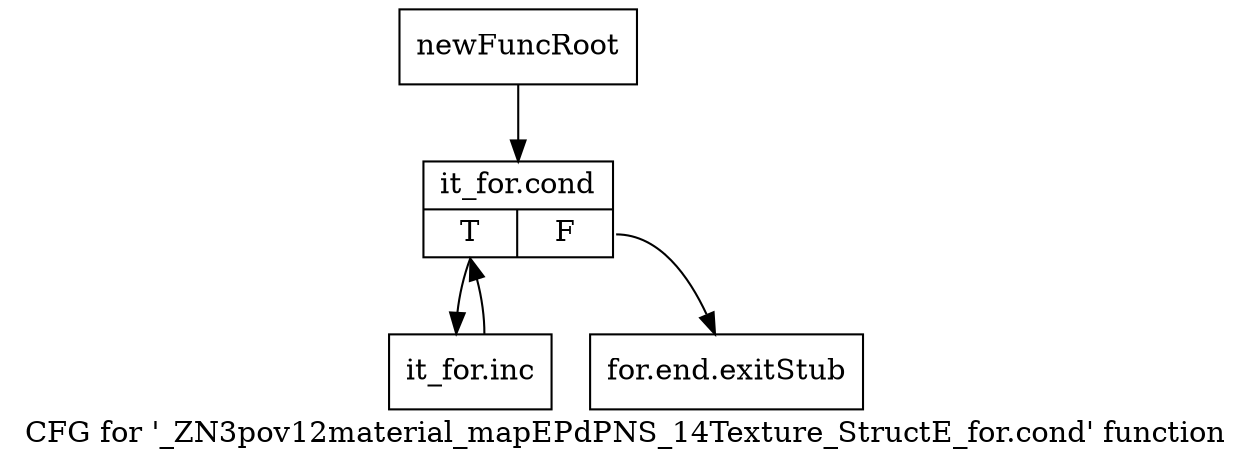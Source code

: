 digraph "CFG for '_ZN3pov12material_mapEPdPNS_14Texture_StructE_for.cond' function" {
	label="CFG for '_ZN3pov12material_mapEPdPNS_14Texture_StructE_for.cond' function";

	Node0x1d10a50 [shape=record,label="{newFuncRoot}"];
	Node0x1d10a50 -> Node0x1d10af0;
	Node0x1d10aa0 [shape=record,label="{for.end.exitStub}"];
	Node0x1d10af0 [shape=record,label="{it_for.cond|{<s0>T|<s1>F}}"];
	Node0x1d10af0:s0 -> Node0x1d10b40;
	Node0x1d10af0:s1 -> Node0x1d10aa0;
	Node0x1d10b40 [shape=record,label="{it_for.inc}"];
	Node0x1d10b40 -> Node0x1d10af0;
}
